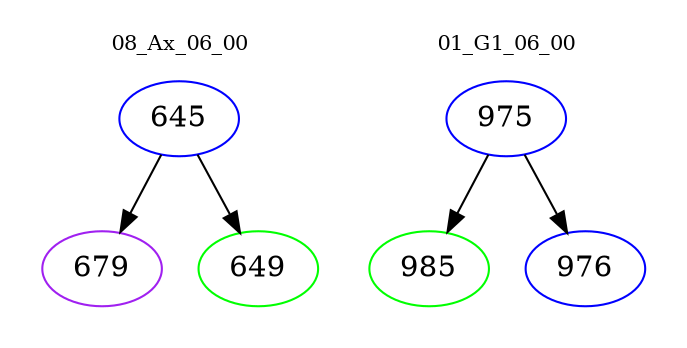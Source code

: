 digraph{
subgraph cluster_0 {
color = white
label = "08_Ax_06_00";
fontsize=10;
T0_645 [label="645", color="blue"]
T0_645 -> T0_679 [color="black"]
T0_679 [label="679", color="purple"]
T0_645 -> T0_649 [color="black"]
T0_649 [label="649", color="green"]
}
subgraph cluster_1 {
color = white
label = "01_G1_06_00";
fontsize=10;
T1_975 [label="975", color="blue"]
T1_975 -> T1_985 [color="black"]
T1_985 [label="985", color="green"]
T1_975 -> T1_976 [color="black"]
T1_976 [label="976", color="blue"]
}
}
